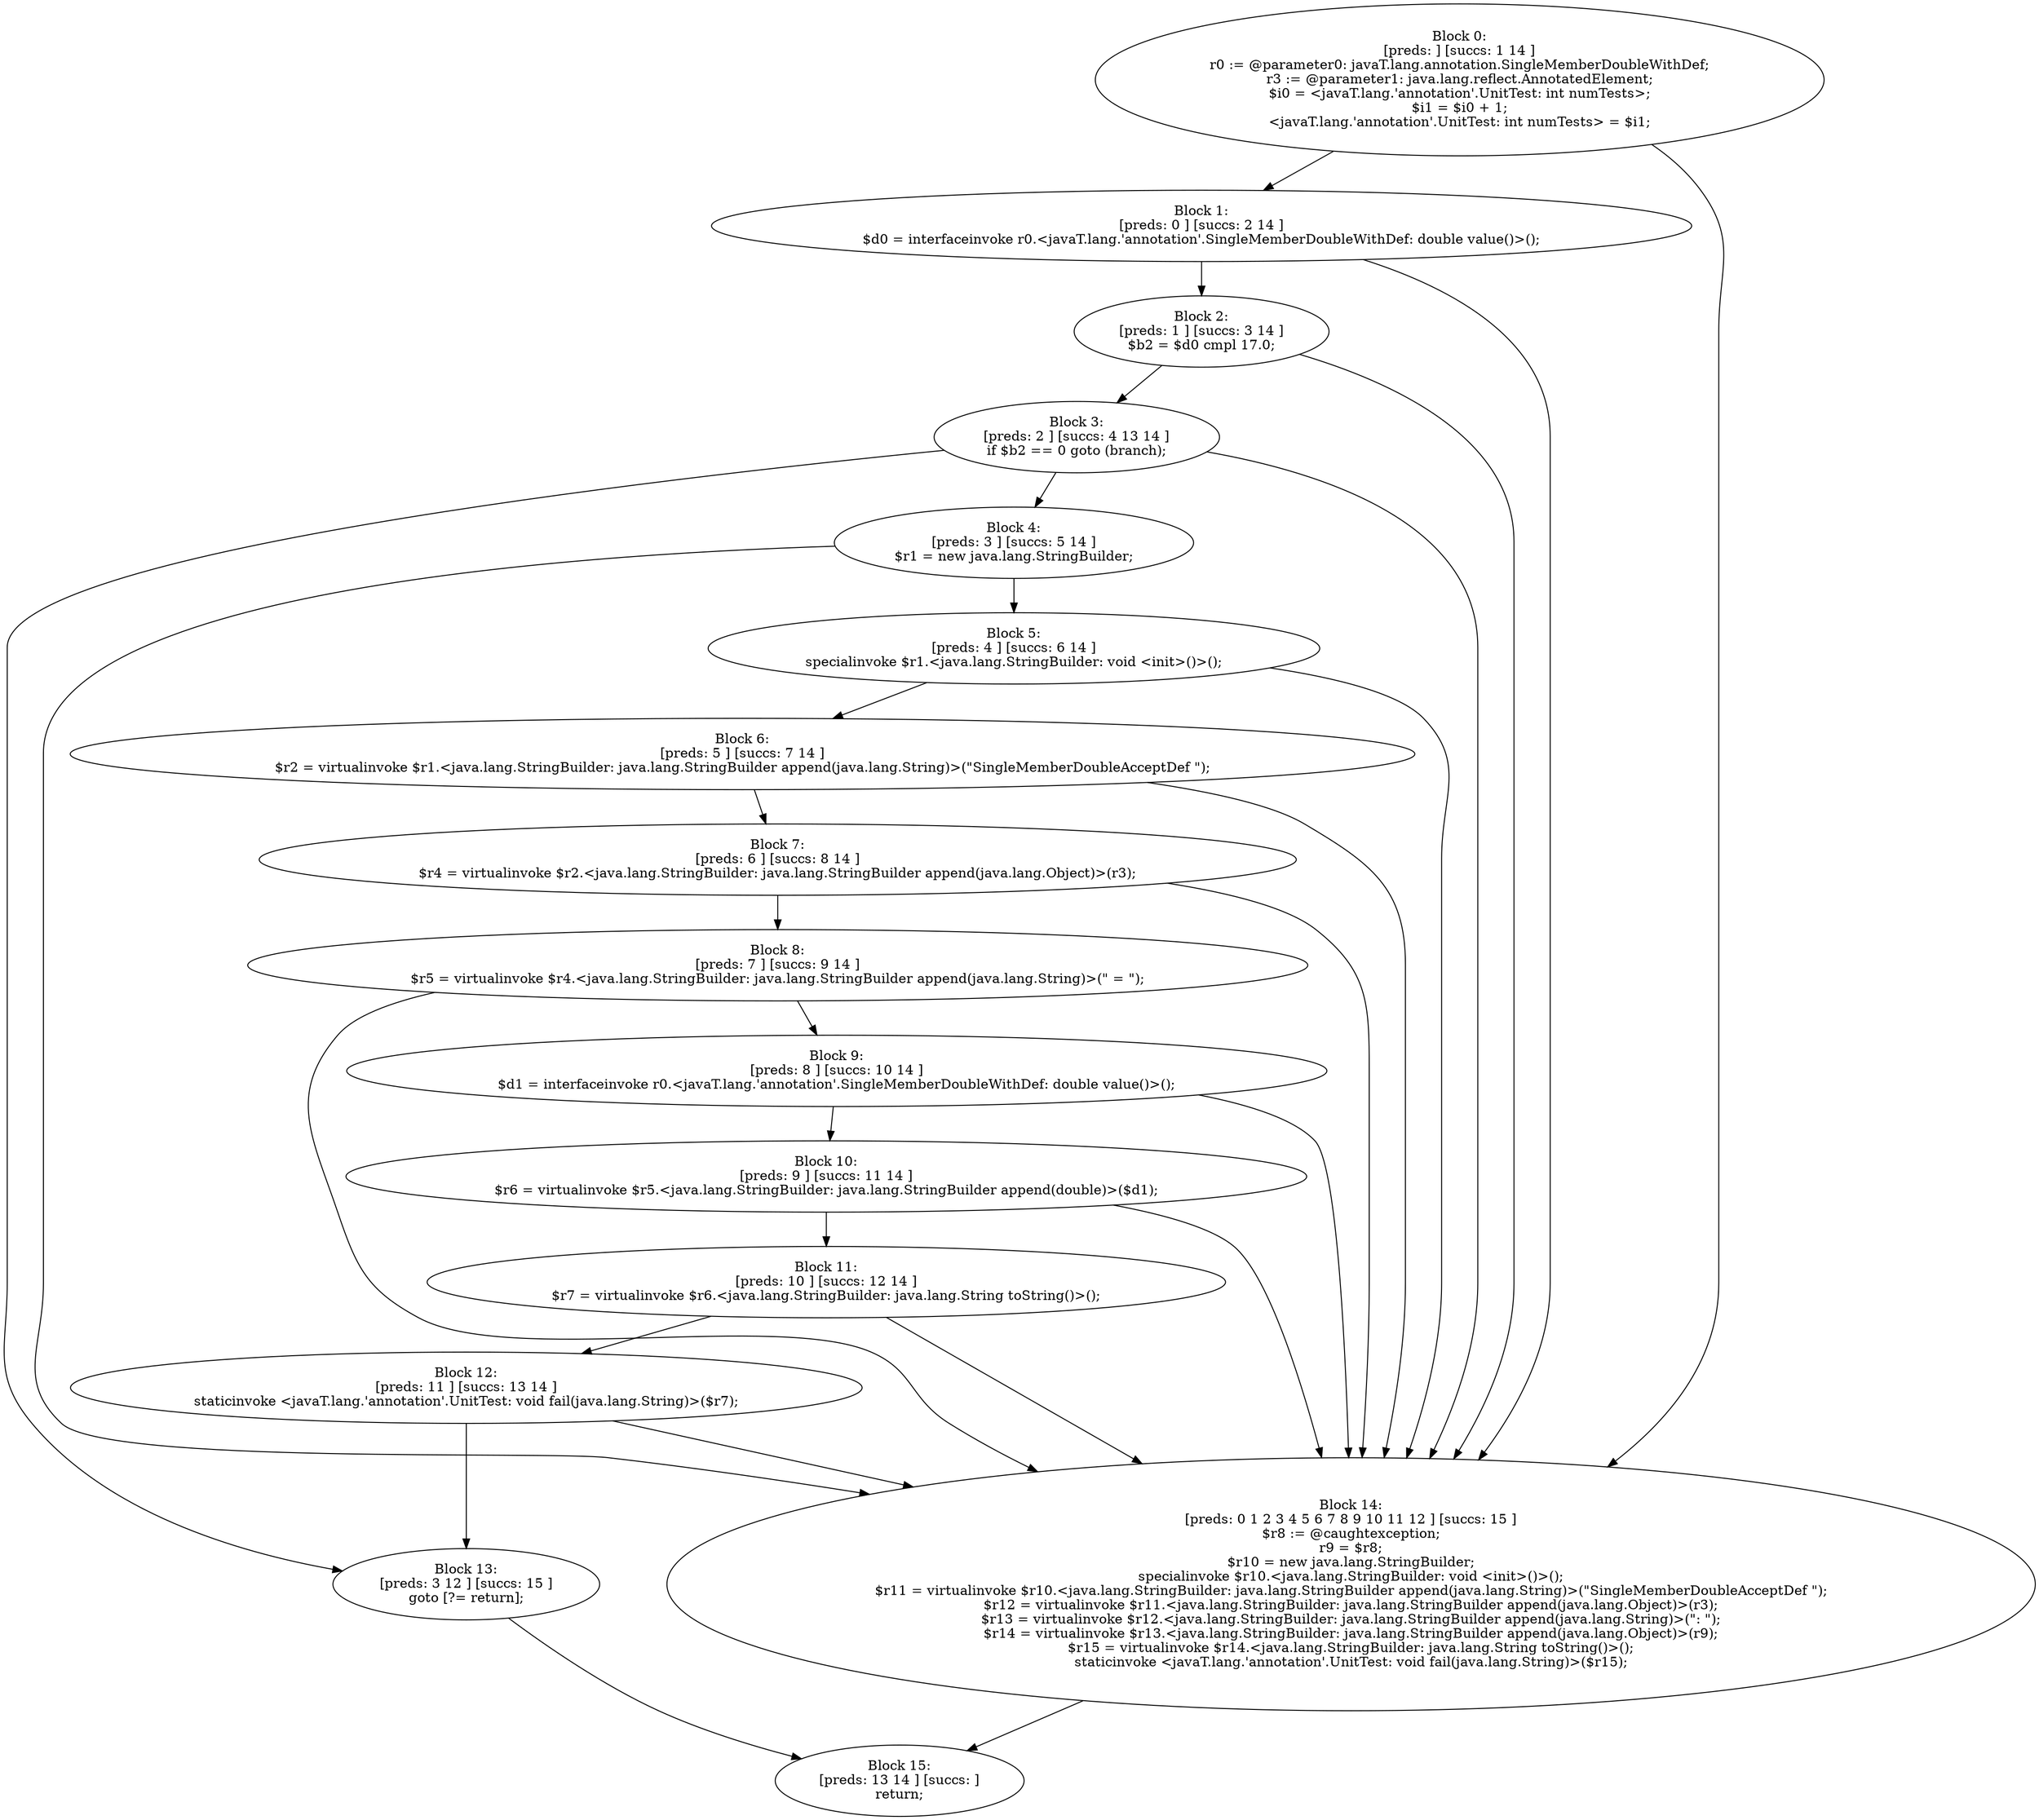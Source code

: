 digraph "unitGraph" {
    "Block 0:
[preds: ] [succs: 1 14 ]
r0 := @parameter0: javaT.lang.annotation.SingleMemberDoubleWithDef;
r3 := @parameter1: java.lang.reflect.AnnotatedElement;
$i0 = <javaT.lang.'annotation'.UnitTest: int numTests>;
$i1 = $i0 + 1;
<javaT.lang.'annotation'.UnitTest: int numTests> = $i1;
"
    "Block 1:
[preds: 0 ] [succs: 2 14 ]
$d0 = interfaceinvoke r0.<javaT.lang.'annotation'.SingleMemberDoubleWithDef: double value()>();
"
    "Block 2:
[preds: 1 ] [succs: 3 14 ]
$b2 = $d0 cmpl 17.0;
"
    "Block 3:
[preds: 2 ] [succs: 4 13 14 ]
if $b2 == 0 goto (branch);
"
    "Block 4:
[preds: 3 ] [succs: 5 14 ]
$r1 = new java.lang.StringBuilder;
"
    "Block 5:
[preds: 4 ] [succs: 6 14 ]
specialinvoke $r1.<java.lang.StringBuilder: void <init>()>();
"
    "Block 6:
[preds: 5 ] [succs: 7 14 ]
$r2 = virtualinvoke $r1.<java.lang.StringBuilder: java.lang.StringBuilder append(java.lang.String)>(\"SingleMemberDoubleAcceptDef \");
"
    "Block 7:
[preds: 6 ] [succs: 8 14 ]
$r4 = virtualinvoke $r2.<java.lang.StringBuilder: java.lang.StringBuilder append(java.lang.Object)>(r3);
"
    "Block 8:
[preds: 7 ] [succs: 9 14 ]
$r5 = virtualinvoke $r4.<java.lang.StringBuilder: java.lang.StringBuilder append(java.lang.String)>(\" = \");
"
    "Block 9:
[preds: 8 ] [succs: 10 14 ]
$d1 = interfaceinvoke r0.<javaT.lang.'annotation'.SingleMemberDoubleWithDef: double value()>();
"
    "Block 10:
[preds: 9 ] [succs: 11 14 ]
$r6 = virtualinvoke $r5.<java.lang.StringBuilder: java.lang.StringBuilder append(double)>($d1);
"
    "Block 11:
[preds: 10 ] [succs: 12 14 ]
$r7 = virtualinvoke $r6.<java.lang.StringBuilder: java.lang.String toString()>();
"
    "Block 12:
[preds: 11 ] [succs: 13 14 ]
staticinvoke <javaT.lang.'annotation'.UnitTest: void fail(java.lang.String)>($r7);
"
    "Block 13:
[preds: 3 12 ] [succs: 15 ]
goto [?= return];
"
    "Block 14:
[preds: 0 1 2 3 4 5 6 7 8 9 10 11 12 ] [succs: 15 ]
$r8 := @caughtexception;
r9 = $r8;
$r10 = new java.lang.StringBuilder;
specialinvoke $r10.<java.lang.StringBuilder: void <init>()>();
$r11 = virtualinvoke $r10.<java.lang.StringBuilder: java.lang.StringBuilder append(java.lang.String)>(\"SingleMemberDoubleAcceptDef \");
$r12 = virtualinvoke $r11.<java.lang.StringBuilder: java.lang.StringBuilder append(java.lang.Object)>(r3);
$r13 = virtualinvoke $r12.<java.lang.StringBuilder: java.lang.StringBuilder append(java.lang.String)>(\": \");
$r14 = virtualinvoke $r13.<java.lang.StringBuilder: java.lang.StringBuilder append(java.lang.Object)>(r9);
$r15 = virtualinvoke $r14.<java.lang.StringBuilder: java.lang.String toString()>();
staticinvoke <javaT.lang.'annotation'.UnitTest: void fail(java.lang.String)>($r15);
"
    "Block 15:
[preds: 13 14 ] [succs: ]
return;
"
    "Block 0:
[preds: ] [succs: 1 14 ]
r0 := @parameter0: javaT.lang.annotation.SingleMemberDoubleWithDef;
r3 := @parameter1: java.lang.reflect.AnnotatedElement;
$i0 = <javaT.lang.'annotation'.UnitTest: int numTests>;
$i1 = $i0 + 1;
<javaT.lang.'annotation'.UnitTest: int numTests> = $i1;
"->"Block 1:
[preds: 0 ] [succs: 2 14 ]
$d0 = interfaceinvoke r0.<javaT.lang.'annotation'.SingleMemberDoubleWithDef: double value()>();
";
    "Block 0:
[preds: ] [succs: 1 14 ]
r0 := @parameter0: javaT.lang.annotation.SingleMemberDoubleWithDef;
r3 := @parameter1: java.lang.reflect.AnnotatedElement;
$i0 = <javaT.lang.'annotation'.UnitTest: int numTests>;
$i1 = $i0 + 1;
<javaT.lang.'annotation'.UnitTest: int numTests> = $i1;
"->"Block 14:
[preds: 0 1 2 3 4 5 6 7 8 9 10 11 12 ] [succs: 15 ]
$r8 := @caughtexception;
r9 = $r8;
$r10 = new java.lang.StringBuilder;
specialinvoke $r10.<java.lang.StringBuilder: void <init>()>();
$r11 = virtualinvoke $r10.<java.lang.StringBuilder: java.lang.StringBuilder append(java.lang.String)>(\"SingleMemberDoubleAcceptDef \");
$r12 = virtualinvoke $r11.<java.lang.StringBuilder: java.lang.StringBuilder append(java.lang.Object)>(r3);
$r13 = virtualinvoke $r12.<java.lang.StringBuilder: java.lang.StringBuilder append(java.lang.String)>(\": \");
$r14 = virtualinvoke $r13.<java.lang.StringBuilder: java.lang.StringBuilder append(java.lang.Object)>(r9);
$r15 = virtualinvoke $r14.<java.lang.StringBuilder: java.lang.String toString()>();
staticinvoke <javaT.lang.'annotation'.UnitTest: void fail(java.lang.String)>($r15);
";
    "Block 1:
[preds: 0 ] [succs: 2 14 ]
$d0 = interfaceinvoke r0.<javaT.lang.'annotation'.SingleMemberDoubleWithDef: double value()>();
"->"Block 2:
[preds: 1 ] [succs: 3 14 ]
$b2 = $d0 cmpl 17.0;
";
    "Block 1:
[preds: 0 ] [succs: 2 14 ]
$d0 = interfaceinvoke r0.<javaT.lang.'annotation'.SingleMemberDoubleWithDef: double value()>();
"->"Block 14:
[preds: 0 1 2 3 4 5 6 7 8 9 10 11 12 ] [succs: 15 ]
$r8 := @caughtexception;
r9 = $r8;
$r10 = new java.lang.StringBuilder;
specialinvoke $r10.<java.lang.StringBuilder: void <init>()>();
$r11 = virtualinvoke $r10.<java.lang.StringBuilder: java.lang.StringBuilder append(java.lang.String)>(\"SingleMemberDoubleAcceptDef \");
$r12 = virtualinvoke $r11.<java.lang.StringBuilder: java.lang.StringBuilder append(java.lang.Object)>(r3);
$r13 = virtualinvoke $r12.<java.lang.StringBuilder: java.lang.StringBuilder append(java.lang.String)>(\": \");
$r14 = virtualinvoke $r13.<java.lang.StringBuilder: java.lang.StringBuilder append(java.lang.Object)>(r9);
$r15 = virtualinvoke $r14.<java.lang.StringBuilder: java.lang.String toString()>();
staticinvoke <javaT.lang.'annotation'.UnitTest: void fail(java.lang.String)>($r15);
";
    "Block 2:
[preds: 1 ] [succs: 3 14 ]
$b2 = $d0 cmpl 17.0;
"->"Block 3:
[preds: 2 ] [succs: 4 13 14 ]
if $b2 == 0 goto (branch);
";
    "Block 2:
[preds: 1 ] [succs: 3 14 ]
$b2 = $d0 cmpl 17.0;
"->"Block 14:
[preds: 0 1 2 3 4 5 6 7 8 9 10 11 12 ] [succs: 15 ]
$r8 := @caughtexception;
r9 = $r8;
$r10 = new java.lang.StringBuilder;
specialinvoke $r10.<java.lang.StringBuilder: void <init>()>();
$r11 = virtualinvoke $r10.<java.lang.StringBuilder: java.lang.StringBuilder append(java.lang.String)>(\"SingleMemberDoubleAcceptDef \");
$r12 = virtualinvoke $r11.<java.lang.StringBuilder: java.lang.StringBuilder append(java.lang.Object)>(r3);
$r13 = virtualinvoke $r12.<java.lang.StringBuilder: java.lang.StringBuilder append(java.lang.String)>(\": \");
$r14 = virtualinvoke $r13.<java.lang.StringBuilder: java.lang.StringBuilder append(java.lang.Object)>(r9);
$r15 = virtualinvoke $r14.<java.lang.StringBuilder: java.lang.String toString()>();
staticinvoke <javaT.lang.'annotation'.UnitTest: void fail(java.lang.String)>($r15);
";
    "Block 3:
[preds: 2 ] [succs: 4 13 14 ]
if $b2 == 0 goto (branch);
"->"Block 4:
[preds: 3 ] [succs: 5 14 ]
$r1 = new java.lang.StringBuilder;
";
    "Block 3:
[preds: 2 ] [succs: 4 13 14 ]
if $b2 == 0 goto (branch);
"->"Block 13:
[preds: 3 12 ] [succs: 15 ]
goto [?= return];
";
    "Block 3:
[preds: 2 ] [succs: 4 13 14 ]
if $b2 == 0 goto (branch);
"->"Block 14:
[preds: 0 1 2 3 4 5 6 7 8 9 10 11 12 ] [succs: 15 ]
$r8 := @caughtexception;
r9 = $r8;
$r10 = new java.lang.StringBuilder;
specialinvoke $r10.<java.lang.StringBuilder: void <init>()>();
$r11 = virtualinvoke $r10.<java.lang.StringBuilder: java.lang.StringBuilder append(java.lang.String)>(\"SingleMemberDoubleAcceptDef \");
$r12 = virtualinvoke $r11.<java.lang.StringBuilder: java.lang.StringBuilder append(java.lang.Object)>(r3);
$r13 = virtualinvoke $r12.<java.lang.StringBuilder: java.lang.StringBuilder append(java.lang.String)>(\": \");
$r14 = virtualinvoke $r13.<java.lang.StringBuilder: java.lang.StringBuilder append(java.lang.Object)>(r9);
$r15 = virtualinvoke $r14.<java.lang.StringBuilder: java.lang.String toString()>();
staticinvoke <javaT.lang.'annotation'.UnitTest: void fail(java.lang.String)>($r15);
";
    "Block 4:
[preds: 3 ] [succs: 5 14 ]
$r1 = new java.lang.StringBuilder;
"->"Block 5:
[preds: 4 ] [succs: 6 14 ]
specialinvoke $r1.<java.lang.StringBuilder: void <init>()>();
";
    "Block 4:
[preds: 3 ] [succs: 5 14 ]
$r1 = new java.lang.StringBuilder;
"->"Block 14:
[preds: 0 1 2 3 4 5 6 7 8 9 10 11 12 ] [succs: 15 ]
$r8 := @caughtexception;
r9 = $r8;
$r10 = new java.lang.StringBuilder;
specialinvoke $r10.<java.lang.StringBuilder: void <init>()>();
$r11 = virtualinvoke $r10.<java.lang.StringBuilder: java.lang.StringBuilder append(java.lang.String)>(\"SingleMemberDoubleAcceptDef \");
$r12 = virtualinvoke $r11.<java.lang.StringBuilder: java.lang.StringBuilder append(java.lang.Object)>(r3);
$r13 = virtualinvoke $r12.<java.lang.StringBuilder: java.lang.StringBuilder append(java.lang.String)>(\": \");
$r14 = virtualinvoke $r13.<java.lang.StringBuilder: java.lang.StringBuilder append(java.lang.Object)>(r9);
$r15 = virtualinvoke $r14.<java.lang.StringBuilder: java.lang.String toString()>();
staticinvoke <javaT.lang.'annotation'.UnitTest: void fail(java.lang.String)>($r15);
";
    "Block 5:
[preds: 4 ] [succs: 6 14 ]
specialinvoke $r1.<java.lang.StringBuilder: void <init>()>();
"->"Block 6:
[preds: 5 ] [succs: 7 14 ]
$r2 = virtualinvoke $r1.<java.lang.StringBuilder: java.lang.StringBuilder append(java.lang.String)>(\"SingleMemberDoubleAcceptDef \");
";
    "Block 5:
[preds: 4 ] [succs: 6 14 ]
specialinvoke $r1.<java.lang.StringBuilder: void <init>()>();
"->"Block 14:
[preds: 0 1 2 3 4 5 6 7 8 9 10 11 12 ] [succs: 15 ]
$r8 := @caughtexception;
r9 = $r8;
$r10 = new java.lang.StringBuilder;
specialinvoke $r10.<java.lang.StringBuilder: void <init>()>();
$r11 = virtualinvoke $r10.<java.lang.StringBuilder: java.lang.StringBuilder append(java.lang.String)>(\"SingleMemberDoubleAcceptDef \");
$r12 = virtualinvoke $r11.<java.lang.StringBuilder: java.lang.StringBuilder append(java.lang.Object)>(r3);
$r13 = virtualinvoke $r12.<java.lang.StringBuilder: java.lang.StringBuilder append(java.lang.String)>(\": \");
$r14 = virtualinvoke $r13.<java.lang.StringBuilder: java.lang.StringBuilder append(java.lang.Object)>(r9);
$r15 = virtualinvoke $r14.<java.lang.StringBuilder: java.lang.String toString()>();
staticinvoke <javaT.lang.'annotation'.UnitTest: void fail(java.lang.String)>($r15);
";
    "Block 6:
[preds: 5 ] [succs: 7 14 ]
$r2 = virtualinvoke $r1.<java.lang.StringBuilder: java.lang.StringBuilder append(java.lang.String)>(\"SingleMemberDoubleAcceptDef \");
"->"Block 7:
[preds: 6 ] [succs: 8 14 ]
$r4 = virtualinvoke $r2.<java.lang.StringBuilder: java.lang.StringBuilder append(java.lang.Object)>(r3);
";
    "Block 6:
[preds: 5 ] [succs: 7 14 ]
$r2 = virtualinvoke $r1.<java.lang.StringBuilder: java.lang.StringBuilder append(java.lang.String)>(\"SingleMemberDoubleAcceptDef \");
"->"Block 14:
[preds: 0 1 2 3 4 5 6 7 8 9 10 11 12 ] [succs: 15 ]
$r8 := @caughtexception;
r9 = $r8;
$r10 = new java.lang.StringBuilder;
specialinvoke $r10.<java.lang.StringBuilder: void <init>()>();
$r11 = virtualinvoke $r10.<java.lang.StringBuilder: java.lang.StringBuilder append(java.lang.String)>(\"SingleMemberDoubleAcceptDef \");
$r12 = virtualinvoke $r11.<java.lang.StringBuilder: java.lang.StringBuilder append(java.lang.Object)>(r3);
$r13 = virtualinvoke $r12.<java.lang.StringBuilder: java.lang.StringBuilder append(java.lang.String)>(\": \");
$r14 = virtualinvoke $r13.<java.lang.StringBuilder: java.lang.StringBuilder append(java.lang.Object)>(r9);
$r15 = virtualinvoke $r14.<java.lang.StringBuilder: java.lang.String toString()>();
staticinvoke <javaT.lang.'annotation'.UnitTest: void fail(java.lang.String)>($r15);
";
    "Block 7:
[preds: 6 ] [succs: 8 14 ]
$r4 = virtualinvoke $r2.<java.lang.StringBuilder: java.lang.StringBuilder append(java.lang.Object)>(r3);
"->"Block 8:
[preds: 7 ] [succs: 9 14 ]
$r5 = virtualinvoke $r4.<java.lang.StringBuilder: java.lang.StringBuilder append(java.lang.String)>(\" = \");
";
    "Block 7:
[preds: 6 ] [succs: 8 14 ]
$r4 = virtualinvoke $r2.<java.lang.StringBuilder: java.lang.StringBuilder append(java.lang.Object)>(r3);
"->"Block 14:
[preds: 0 1 2 3 4 5 6 7 8 9 10 11 12 ] [succs: 15 ]
$r8 := @caughtexception;
r9 = $r8;
$r10 = new java.lang.StringBuilder;
specialinvoke $r10.<java.lang.StringBuilder: void <init>()>();
$r11 = virtualinvoke $r10.<java.lang.StringBuilder: java.lang.StringBuilder append(java.lang.String)>(\"SingleMemberDoubleAcceptDef \");
$r12 = virtualinvoke $r11.<java.lang.StringBuilder: java.lang.StringBuilder append(java.lang.Object)>(r3);
$r13 = virtualinvoke $r12.<java.lang.StringBuilder: java.lang.StringBuilder append(java.lang.String)>(\": \");
$r14 = virtualinvoke $r13.<java.lang.StringBuilder: java.lang.StringBuilder append(java.lang.Object)>(r9);
$r15 = virtualinvoke $r14.<java.lang.StringBuilder: java.lang.String toString()>();
staticinvoke <javaT.lang.'annotation'.UnitTest: void fail(java.lang.String)>($r15);
";
    "Block 8:
[preds: 7 ] [succs: 9 14 ]
$r5 = virtualinvoke $r4.<java.lang.StringBuilder: java.lang.StringBuilder append(java.lang.String)>(\" = \");
"->"Block 9:
[preds: 8 ] [succs: 10 14 ]
$d1 = interfaceinvoke r0.<javaT.lang.'annotation'.SingleMemberDoubleWithDef: double value()>();
";
    "Block 8:
[preds: 7 ] [succs: 9 14 ]
$r5 = virtualinvoke $r4.<java.lang.StringBuilder: java.lang.StringBuilder append(java.lang.String)>(\" = \");
"->"Block 14:
[preds: 0 1 2 3 4 5 6 7 8 9 10 11 12 ] [succs: 15 ]
$r8 := @caughtexception;
r9 = $r8;
$r10 = new java.lang.StringBuilder;
specialinvoke $r10.<java.lang.StringBuilder: void <init>()>();
$r11 = virtualinvoke $r10.<java.lang.StringBuilder: java.lang.StringBuilder append(java.lang.String)>(\"SingleMemberDoubleAcceptDef \");
$r12 = virtualinvoke $r11.<java.lang.StringBuilder: java.lang.StringBuilder append(java.lang.Object)>(r3);
$r13 = virtualinvoke $r12.<java.lang.StringBuilder: java.lang.StringBuilder append(java.lang.String)>(\": \");
$r14 = virtualinvoke $r13.<java.lang.StringBuilder: java.lang.StringBuilder append(java.lang.Object)>(r9);
$r15 = virtualinvoke $r14.<java.lang.StringBuilder: java.lang.String toString()>();
staticinvoke <javaT.lang.'annotation'.UnitTest: void fail(java.lang.String)>($r15);
";
    "Block 9:
[preds: 8 ] [succs: 10 14 ]
$d1 = interfaceinvoke r0.<javaT.lang.'annotation'.SingleMemberDoubleWithDef: double value()>();
"->"Block 10:
[preds: 9 ] [succs: 11 14 ]
$r6 = virtualinvoke $r5.<java.lang.StringBuilder: java.lang.StringBuilder append(double)>($d1);
";
    "Block 9:
[preds: 8 ] [succs: 10 14 ]
$d1 = interfaceinvoke r0.<javaT.lang.'annotation'.SingleMemberDoubleWithDef: double value()>();
"->"Block 14:
[preds: 0 1 2 3 4 5 6 7 8 9 10 11 12 ] [succs: 15 ]
$r8 := @caughtexception;
r9 = $r8;
$r10 = new java.lang.StringBuilder;
specialinvoke $r10.<java.lang.StringBuilder: void <init>()>();
$r11 = virtualinvoke $r10.<java.lang.StringBuilder: java.lang.StringBuilder append(java.lang.String)>(\"SingleMemberDoubleAcceptDef \");
$r12 = virtualinvoke $r11.<java.lang.StringBuilder: java.lang.StringBuilder append(java.lang.Object)>(r3);
$r13 = virtualinvoke $r12.<java.lang.StringBuilder: java.lang.StringBuilder append(java.lang.String)>(\": \");
$r14 = virtualinvoke $r13.<java.lang.StringBuilder: java.lang.StringBuilder append(java.lang.Object)>(r9);
$r15 = virtualinvoke $r14.<java.lang.StringBuilder: java.lang.String toString()>();
staticinvoke <javaT.lang.'annotation'.UnitTest: void fail(java.lang.String)>($r15);
";
    "Block 10:
[preds: 9 ] [succs: 11 14 ]
$r6 = virtualinvoke $r5.<java.lang.StringBuilder: java.lang.StringBuilder append(double)>($d1);
"->"Block 11:
[preds: 10 ] [succs: 12 14 ]
$r7 = virtualinvoke $r6.<java.lang.StringBuilder: java.lang.String toString()>();
";
    "Block 10:
[preds: 9 ] [succs: 11 14 ]
$r6 = virtualinvoke $r5.<java.lang.StringBuilder: java.lang.StringBuilder append(double)>($d1);
"->"Block 14:
[preds: 0 1 2 3 4 5 6 7 8 9 10 11 12 ] [succs: 15 ]
$r8 := @caughtexception;
r9 = $r8;
$r10 = new java.lang.StringBuilder;
specialinvoke $r10.<java.lang.StringBuilder: void <init>()>();
$r11 = virtualinvoke $r10.<java.lang.StringBuilder: java.lang.StringBuilder append(java.lang.String)>(\"SingleMemberDoubleAcceptDef \");
$r12 = virtualinvoke $r11.<java.lang.StringBuilder: java.lang.StringBuilder append(java.lang.Object)>(r3);
$r13 = virtualinvoke $r12.<java.lang.StringBuilder: java.lang.StringBuilder append(java.lang.String)>(\": \");
$r14 = virtualinvoke $r13.<java.lang.StringBuilder: java.lang.StringBuilder append(java.lang.Object)>(r9);
$r15 = virtualinvoke $r14.<java.lang.StringBuilder: java.lang.String toString()>();
staticinvoke <javaT.lang.'annotation'.UnitTest: void fail(java.lang.String)>($r15);
";
    "Block 11:
[preds: 10 ] [succs: 12 14 ]
$r7 = virtualinvoke $r6.<java.lang.StringBuilder: java.lang.String toString()>();
"->"Block 12:
[preds: 11 ] [succs: 13 14 ]
staticinvoke <javaT.lang.'annotation'.UnitTest: void fail(java.lang.String)>($r7);
";
    "Block 11:
[preds: 10 ] [succs: 12 14 ]
$r7 = virtualinvoke $r6.<java.lang.StringBuilder: java.lang.String toString()>();
"->"Block 14:
[preds: 0 1 2 3 4 5 6 7 8 9 10 11 12 ] [succs: 15 ]
$r8 := @caughtexception;
r9 = $r8;
$r10 = new java.lang.StringBuilder;
specialinvoke $r10.<java.lang.StringBuilder: void <init>()>();
$r11 = virtualinvoke $r10.<java.lang.StringBuilder: java.lang.StringBuilder append(java.lang.String)>(\"SingleMemberDoubleAcceptDef \");
$r12 = virtualinvoke $r11.<java.lang.StringBuilder: java.lang.StringBuilder append(java.lang.Object)>(r3);
$r13 = virtualinvoke $r12.<java.lang.StringBuilder: java.lang.StringBuilder append(java.lang.String)>(\": \");
$r14 = virtualinvoke $r13.<java.lang.StringBuilder: java.lang.StringBuilder append(java.lang.Object)>(r9);
$r15 = virtualinvoke $r14.<java.lang.StringBuilder: java.lang.String toString()>();
staticinvoke <javaT.lang.'annotation'.UnitTest: void fail(java.lang.String)>($r15);
";
    "Block 12:
[preds: 11 ] [succs: 13 14 ]
staticinvoke <javaT.lang.'annotation'.UnitTest: void fail(java.lang.String)>($r7);
"->"Block 13:
[preds: 3 12 ] [succs: 15 ]
goto [?= return];
";
    "Block 12:
[preds: 11 ] [succs: 13 14 ]
staticinvoke <javaT.lang.'annotation'.UnitTest: void fail(java.lang.String)>($r7);
"->"Block 14:
[preds: 0 1 2 3 4 5 6 7 8 9 10 11 12 ] [succs: 15 ]
$r8 := @caughtexception;
r9 = $r8;
$r10 = new java.lang.StringBuilder;
specialinvoke $r10.<java.lang.StringBuilder: void <init>()>();
$r11 = virtualinvoke $r10.<java.lang.StringBuilder: java.lang.StringBuilder append(java.lang.String)>(\"SingleMemberDoubleAcceptDef \");
$r12 = virtualinvoke $r11.<java.lang.StringBuilder: java.lang.StringBuilder append(java.lang.Object)>(r3);
$r13 = virtualinvoke $r12.<java.lang.StringBuilder: java.lang.StringBuilder append(java.lang.String)>(\": \");
$r14 = virtualinvoke $r13.<java.lang.StringBuilder: java.lang.StringBuilder append(java.lang.Object)>(r9);
$r15 = virtualinvoke $r14.<java.lang.StringBuilder: java.lang.String toString()>();
staticinvoke <javaT.lang.'annotation'.UnitTest: void fail(java.lang.String)>($r15);
";
    "Block 13:
[preds: 3 12 ] [succs: 15 ]
goto [?= return];
"->"Block 15:
[preds: 13 14 ] [succs: ]
return;
";
    "Block 14:
[preds: 0 1 2 3 4 5 6 7 8 9 10 11 12 ] [succs: 15 ]
$r8 := @caughtexception;
r9 = $r8;
$r10 = new java.lang.StringBuilder;
specialinvoke $r10.<java.lang.StringBuilder: void <init>()>();
$r11 = virtualinvoke $r10.<java.lang.StringBuilder: java.lang.StringBuilder append(java.lang.String)>(\"SingleMemberDoubleAcceptDef \");
$r12 = virtualinvoke $r11.<java.lang.StringBuilder: java.lang.StringBuilder append(java.lang.Object)>(r3);
$r13 = virtualinvoke $r12.<java.lang.StringBuilder: java.lang.StringBuilder append(java.lang.String)>(\": \");
$r14 = virtualinvoke $r13.<java.lang.StringBuilder: java.lang.StringBuilder append(java.lang.Object)>(r9);
$r15 = virtualinvoke $r14.<java.lang.StringBuilder: java.lang.String toString()>();
staticinvoke <javaT.lang.'annotation'.UnitTest: void fail(java.lang.String)>($r15);
"->"Block 15:
[preds: 13 14 ] [succs: ]
return;
";
}

